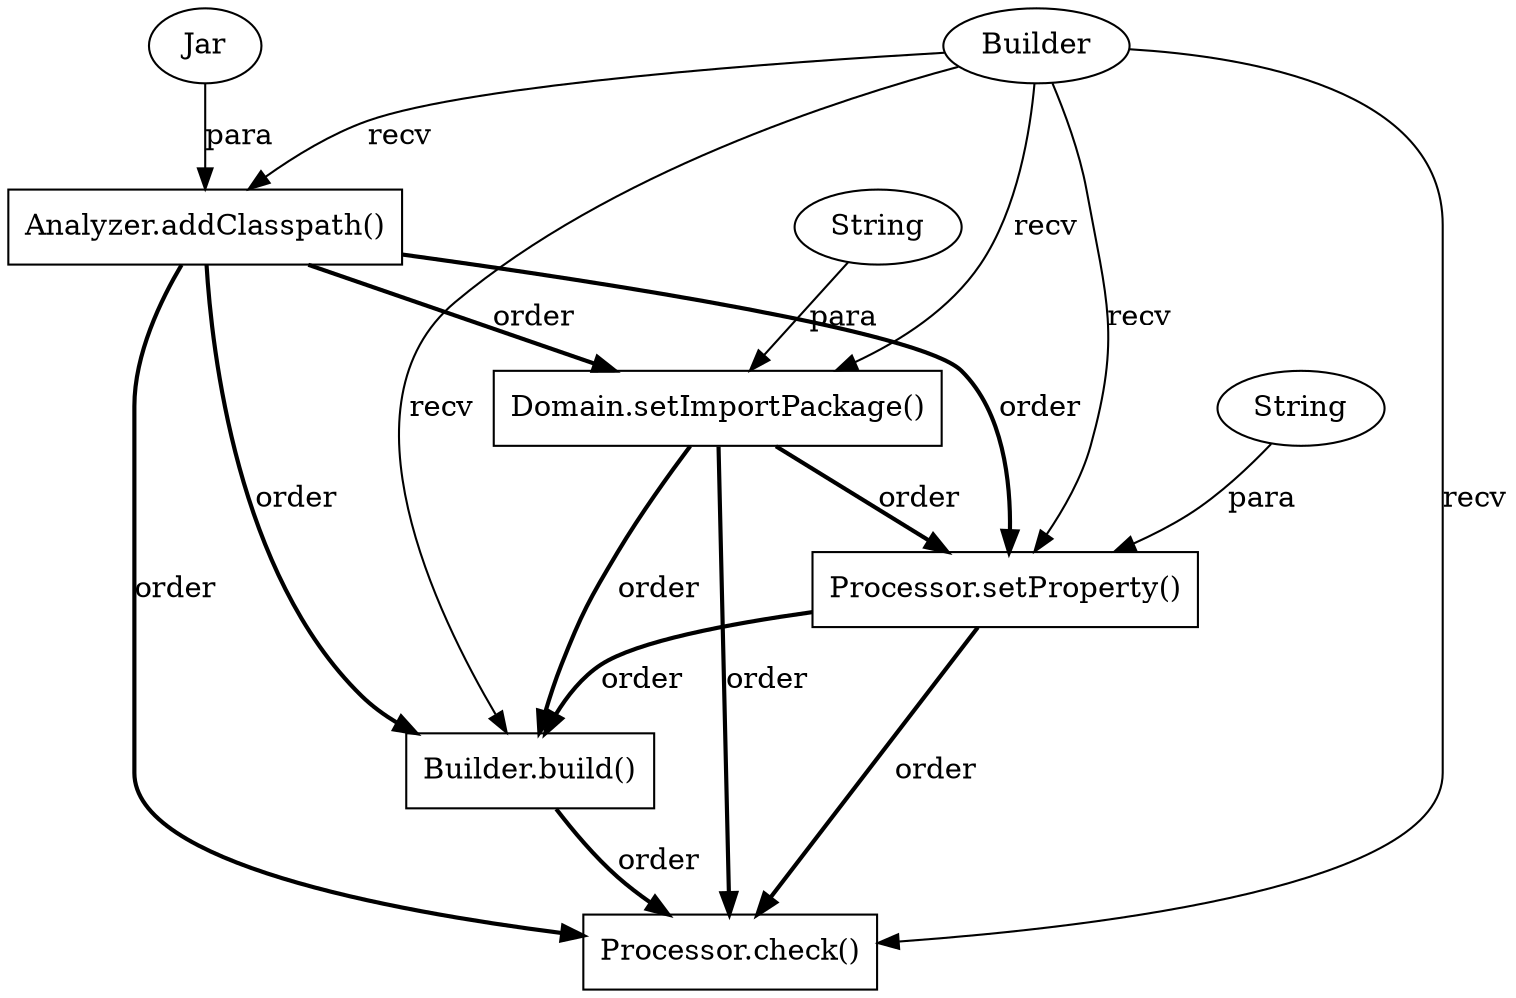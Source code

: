 digraph "AUG" {

  1 [ label="Domain.setImportPackage()" shape="box" ];
  2 [ label="Builder" shape="ellipse" ];
  3 [ label="Analyzer.addClasspath()" shape="box" ];
  4 [ label="Processor.check()" shape="box" ];
  5 [ label="Builder.build()" shape="box" ];
  6 [ label="Processor.setProperty()" shape="box" ];
  7 [ label="Jar" shape="ellipse" ];
  8 [ label="String" shape="ellipse" ];
  9 [ label="String" shape="ellipse" ];
  2 -> 1 [ label="recv" style="solid" ];
  8 -> 1 [ label="para" style="solid" ];
  3 -> 1 [ label="order" style="bold" ];
  7 -> 3 [ label="para" style="solid" ];
  2 -> 3 [ label="recv" style="solid" ];
  1 -> 4 [ label="order" style="bold" ];
  5 -> 4 [ label="order" style="bold" ];
  2 -> 4 [ label="recv" style="solid" ];
  6 -> 4 [ label="order" style="bold" ];
  3 -> 4 [ label="order" style="bold" ];
  1 -> 5 [ label="order" style="bold" ];
  2 -> 5 [ label="recv" style="solid" ];
  3 -> 5 [ label="order" style="bold" ];
  6 -> 5 [ label="order" style="bold" ];
  1 -> 6 [ label="order" style="bold" ];
  2 -> 6 [ label="recv" style="solid" ];
  9 -> 6 [ label="para" style="solid" ];
  3 -> 6 [ label="order" style="bold" ];
}
